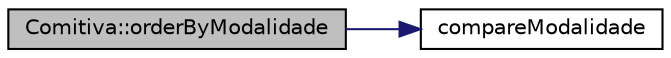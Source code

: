 digraph "Comitiva::orderByModalidade"
{
 // LATEX_PDF_SIZE
  edge [fontname="Helvetica",fontsize="10",labelfontname="Helvetica",labelfontsize="10"];
  node [fontname="Helvetica",fontsize="10",shape=record];
  rankdir="LR";
  Node1 [label="Comitiva::orderByModalidade",height=0.2,width=0.4,color="black", fillcolor="grey75", style="filled", fontcolor="black",tooltip="Mostra todos os elementos ordenados por modalidade."];
  Node1 -> Node2 [color="midnightblue",fontsize="10",style="solid",fontname="Helvetica"];
  Node2 [label="compareModalidade",height=0.2,width=0.4,color="black", fillcolor="white", style="filled",URL="$_comitiva_8cpp.html#a52ac501b9356da8ea9139d903f9040c9",tooltip=" "];
}
